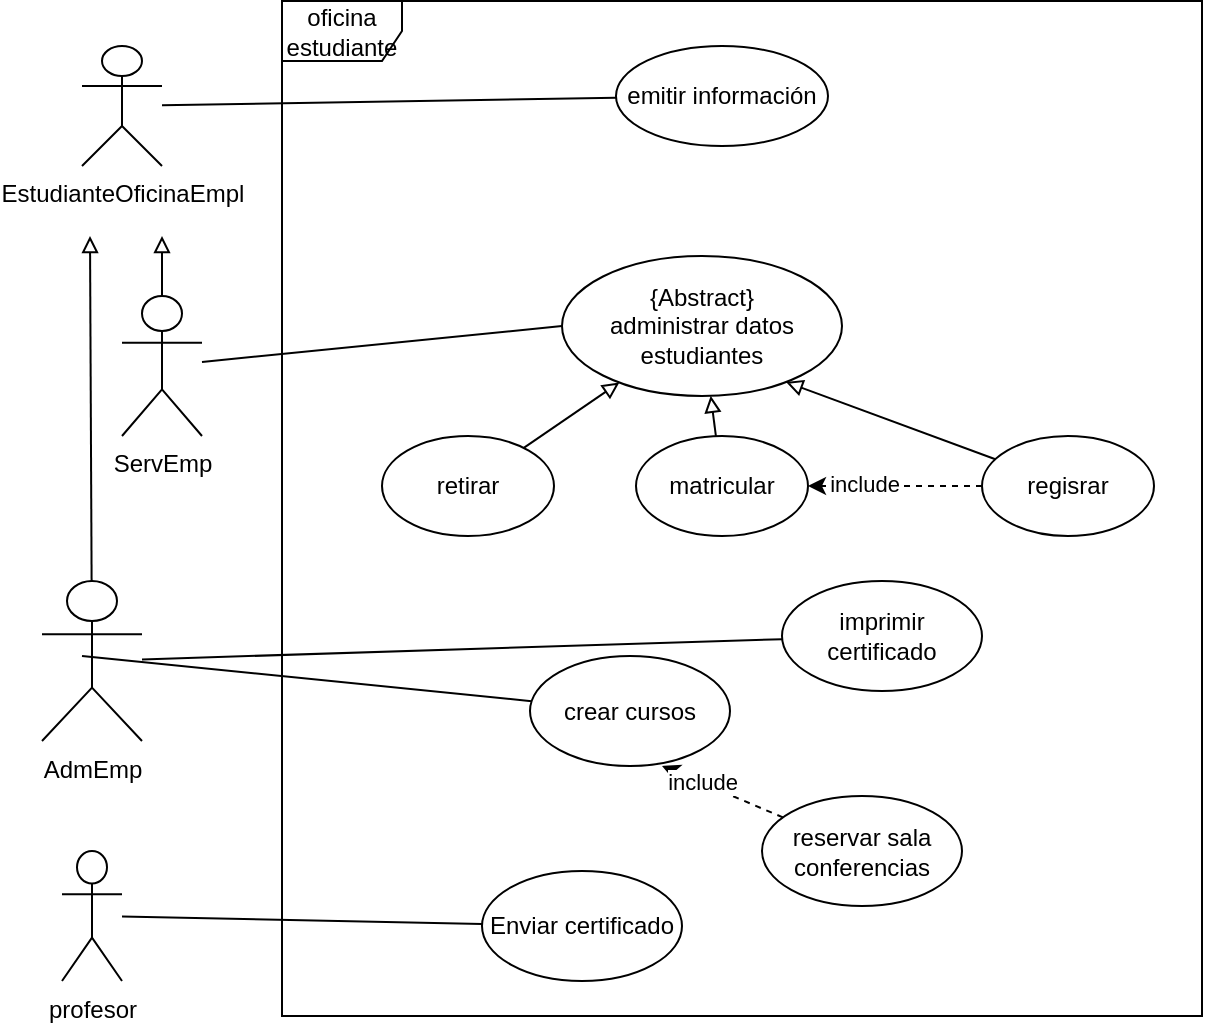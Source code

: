 <mxfile version="14.9.0" type="github">
  <diagram id="t40oOROhbkNpnS7U5f0V" name="Page-1">
    <mxGraphModel dx="868" dy="425" grid="1" gridSize="10" guides="1" tooltips="1" connect="1" arrows="1" fold="1" page="1" pageScale="1" pageWidth="827" pageHeight="1169" math="0" shadow="0">
      <root>
        <mxCell id="0" />
        <mxCell id="1" parent="0" />
        <mxCell id="_JoD5UNs4thns_zQwfTS-7" style="rounded=0;orthogonalLoop=1;jettySize=auto;html=1;endArrow=none;endFill=0;" parent="1" source="_JoD5UNs4thns_zQwfTS-1" target="_JoD5UNs4thns_zQwfTS-2" edge="1">
          <mxGeometry relative="1" as="geometry" />
        </mxCell>
        <mxCell id="_JoD5UNs4thns_zQwfTS-10" style="rounded=0;orthogonalLoop=1;jettySize=auto;html=1;entryX=0;entryY=0.5;entryDx=0;entryDy=0;endArrow=none;endFill=0;" parent="1" source="_JoD5UNs4thns_zQwfTS-18" target="_JoD5UNs4thns_zQwfTS-3" edge="1">
          <mxGeometry relative="1" as="geometry" />
        </mxCell>
        <mxCell id="_JoD5UNs4thns_zQwfTS-1" value="EstudianteOficinaEmpl" style="shape=umlActor;verticalLabelPosition=bottom;verticalAlign=top;html=1;" parent="1" vertex="1">
          <mxGeometry x="140" y="145" width="40" height="60" as="geometry" />
        </mxCell>
        <mxCell id="_JoD5UNs4thns_zQwfTS-2" value="emitir información" style="ellipse;whiteSpace=wrap;html=1;" parent="1" vertex="1">
          <mxGeometry x="407" y="145" width="106" height="50" as="geometry" />
        </mxCell>
        <mxCell id="_JoD5UNs4thns_zQwfTS-12" style="rounded=0;orthogonalLoop=1;jettySize=auto;html=1;dashed=1;startArrow=none;startFill=0;endArrow=classic;endFill=1;entryX=1;entryY=0.5;entryDx=0;entryDy=0;exitX=0;exitY=0.5;exitDx=0;exitDy=0;" parent="1" source="_JoD5UNs4thns_zQwfTS-24" target="_JoD5UNs4thns_zQwfTS-23" edge="1">
          <mxGeometry relative="1" as="geometry" />
        </mxCell>
        <mxCell id="_JoD5UNs4thns_zQwfTS-13" value="include" style="edgeLabel;html=1;align=center;verticalAlign=middle;resizable=0;points=[];" parent="_JoD5UNs4thns_zQwfTS-12" vertex="1" connectable="0">
          <mxGeometry x="0.353" y="-1" relative="1" as="geometry">
            <mxPoint as="offset" />
          </mxGeometry>
        </mxCell>
        <mxCell id="_JoD5UNs4thns_zQwfTS-3" value="{Abstract}&lt;br&gt;administrar datos&lt;br&gt;estudiantes" style="ellipse;whiteSpace=wrap;html=1;" parent="1" vertex="1">
          <mxGeometry x="380" y="250" width="140" height="70" as="geometry" />
        </mxCell>
        <mxCell id="_JoD5UNs4thns_zQwfTS-4" value="imprimir certificado" style="ellipse;whiteSpace=wrap;html=1;" parent="1" vertex="1">
          <mxGeometry x="490" y="412.5" width="100" height="55" as="geometry" />
        </mxCell>
        <mxCell id="_JoD5UNs4thns_zQwfTS-16" value="retirar" style="ellipse;whiteSpace=wrap;html=1;" parent="1" vertex="1">
          <mxGeometry x="290" y="340" width="86" height="50" as="geometry" />
        </mxCell>
        <mxCell id="_JoD5UNs4thns_zQwfTS-19" style="rounded=0;orthogonalLoop=1;jettySize=auto;html=1;startArrow=none;startFill=0;endArrow=block;endFill=0;" parent="1" source="_JoD5UNs4thns_zQwfTS-17" edge="1">
          <mxGeometry relative="1" as="geometry">
            <mxPoint x="144" y="240" as="targetPoint" />
          </mxGeometry>
        </mxCell>
        <mxCell id="_JoD5UNs4thns_zQwfTS-17" value="AdmEmp" style="shape=umlActor;verticalLabelPosition=bottom;verticalAlign=top;html=1;" parent="1" vertex="1">
          <mxGeometry x="120" y="412.5" width="50" height="80" as="geometry" />
        </mxCell>
        <mxCell id="_JoD5UNs4thns_zQwfTS-20" style="rounded=0;orthogonalLoop=1;jettySize=auto;html=1;startArrow=none;startFill=0;exitX=0.5;exitY=0;exitDx=0;exitDy=0;exitPerimeter=0;endArrow=block;endFill=0;" parent="1" source="_JoD5UNs4thns_zQwfTS-18" edge="1">
          <mxGeometry relative="1" as="geometry">
            <mxPoint x="180" y="240" as="targetPoint" />
          </mxGeometry>
        </mxCell>
        <mxCell id="_JoD5UNs4thns_zQwfTS-18" value="ServEmp" style="shape=umlActor;verticalLabelPosition=bottom;verticalAlign=top;html=1;" parent="1" vertex="1">
          <mxGeometry x="160" y="270" width="40" height="70" as="geometry" />
        </mxCell>
        <mxCell id="_JoD5UNs4thns_zQwfTS-23" value="matricular" style="ellipse;whiteSpace=wrap;html=1;" parent="1" vertex="1">
          <mxGeometry x="417" y="340" width="86" height="50" as="geometry" />
        </mxCell>
        <mxCell id="_JoD5UNs4thns_zQwfTS-25" style="rounded=0;orthogonalLoop=1;jettySize=auto;html=1;entryX=0.8;entryY=0.9;entryDx=0;entryDy=0;entryPerimeter=0;startArrow=none;startFill=0;endArrow=block;endFill=0;" parent="1" source="_JoD5UNs4thns_zQwfTS-24" target="_JoD5UNs4thns_zQwfTS-3" edge="1">
          <mxGeometry relative="1" as="geometry" />
        </mxCell>
        <mxCell id="_JoD5UNs4thns_zQwfTS-24" value="regisrar" style="ellipse;whiteSpace=wrap;html=1;" parent="1" vertex="1">
          <mxGeometry x="590" y="340" width="86" height="50" as="geometry" />
        </mxCell>
        <mxCell id="_JoD5UNs4thns_zQwfTS-26" style="rounded=0;orthogonalLoop=1;jettySize=auto;html=1;startArrow=none;startFill=0;endArrow=block;endFill=0;" parent="1" source="_JoD5UNs4thns_zQwfTS-23" target="_JoD5UNs4thns_zQwfTS-3" edge="1">
          <mxGeometry relative="1" as="geometry">
            <mxPoint x="589.239" y="329.517" as="sourcePoint" />
            <mxPoint x="466" y="273" as="targetPoint" />
          </mxGeometry>
        </mxCell>
        <mxCell id="_JoD5UNs4thns_zQwfTS-27" style="rounded=0;orthogonalLoop=1;jettySize=auto;html=1;startArrow=none;startFill=0;endArrow=block;endFill=0;" parent="1" source="_JoD5UNs4thns_zQwfTS-16" target="_JoD5UNs4thns_zQwfTS-3" edge="1">
          <mxGeometry relative="1" as="geometry">
            <mxPoint x="455.604" y="310.894" as="sourcePoint" />
            <mxPoint x="440.265" y="279.042" as="targetPoint" />
          </mxGeometry>
        </mxCell>
        <mxCell id="_JoD5UNs4thns_zQwfTS-28" style="rounded=0;orthogonalLoop=1;jettySize=auto;html=1;endArrow=none;endFill=0;" parent="1" source="_JoD5UNs4thns_zQwfTS-17" target="_JoD5UNs4thns_zQwfTS-4" edge="1">
          <mxGeometry relative="1" as="geometry">
            <mxPoint x="186" y="470.004" as="sourcePoint" />
            <mxPoint x="386" y="517.83" as="targetPoint" />
          </mxGeometry>
        </mxCell>
        <mxCell id="_JoD5UNs4thns_zQwfTS-30" value="crear cursos" style="ellipse;whiteSpace=wrap;html=1;" parent="1" vertex="1">
          <mxGeometry x="364" y="450" width="100" height="55" as="geometry" />
        </mxCell>
        <mxCell id="_JoD5UNs4thns_zQwfTS-31" style="rounded=0;orthogonalLoop=1;jettySize=auto;html=1;endArrow=none;endFill=0;" parent="1" target="_JoD5UNs4thns_zQwfTS-30" edge="1">
          <mxGeometry relative="1" as="geometry">
            <mxPoint x="140" y="450" as="sourcePoint" />
            <mxPoint x="500" y="450" as="targetPoint" />
          </mxGeometry>
        </mxCell>
        <mxCell id="_JoD5UNs4thns_zQwfTS-32" value="reservar sala conferencias" style="ellipse;whiteSpace=wrap;html=1;" parent="1" vertex="1">
          <mxGeometry x="480" y="520" width="100" height="55" as="geometry" />
        </mxCell>
        <mxCell id="_JoD5UNs4thns_zQwfTS-33" style="rounded=0;orthogonalLoop=1;jettySize=auto;html=1;dashed=1;startArrow=none;startFill=0;endArrow=classic;endFill=1;entryX=0.66;entryY=1;entryDx=0;entryDy=0;entryPerimeter=0;" parent="1" source="_JoD5UNs4thns_zQwfTS-32" target="_JoD5UNs4thns_zQwfTS-30" edge="1">
          <mxGeometry relative="1" as="geometry">
            <mxPoint x="600" y="375" as="sourcePoint" />
            <mxPoint x="513" y="375" as="targetPoint" />
          </mxGeometry>
        </mxCell>
        <mxCell id="_JoD5UNs4thns_zQwfTS-34" value="include" style="edgeLabel;html=1;align=center;verticalAlign=middle;resizable=0;points=[];" parent="_JoD5UNs4thns_zQwfTS-33" vertex="1" connectable="0">
          <mxGeometry x="0.353" y="-1" relative="1" as="geometry">
            <mxPoint as="offset" />
          </mxGeometry>
        </mxCell>
        <mxCell id="_JoD5UNs4thns_zQwfTS-35" value="profesor" style="shape=umlActor;verticalLabelPosition=bottom;verticalAlign=top;html=1;" parent="1" vertex="1">
          <mxGeometry x="130" y="547.5" width="30" height="65" as="geometry" />
        </mxCell>
        <mxCell id="_JoD5UNs4thns_zQwfTS-37" value="Enviar certificado" style="ellipse;whiteSpace=wrap;html=1;" parent="1" vertex="1">
          <mxGeometry x="340" y="557.5" width="100" height="55" as="geometry" />
        </mxCell>
        <mxCell id="_JoD5UNs4thns_zQwfTS-38" style="rounded=0;orthogonalLoop=1;jettySize=auto;html=1;endArrow=none;endFill=0;" parent="1" source="_JoD5UNs4thns_zQwfTS-35" target="_JoD5UNs4thns_zQwfTS-37" edge="1">
          <mxGeometry relative="1" as="geometry">
            <mxPoint x="150" y="460" as="sourcePoint" />
            <mxPoint x="374.784" y="482.65" as="targetPoint" />
          </mxGeometry>
        </mxCell>
        <mxCell id="_JoD5UNs4thns_zQwfTS-39" value="oficina estudiante" style="shape=umlFrame;whiteSpace=wrap;html=1;" parent="1" vertex="1">
          <mxGeometry x="240" y="122.5" width="460" height="507.5" as="geometry" />
        </mxCell>
      </root>
    </mxGraphModel>
  </diagram>
</mxfile>
